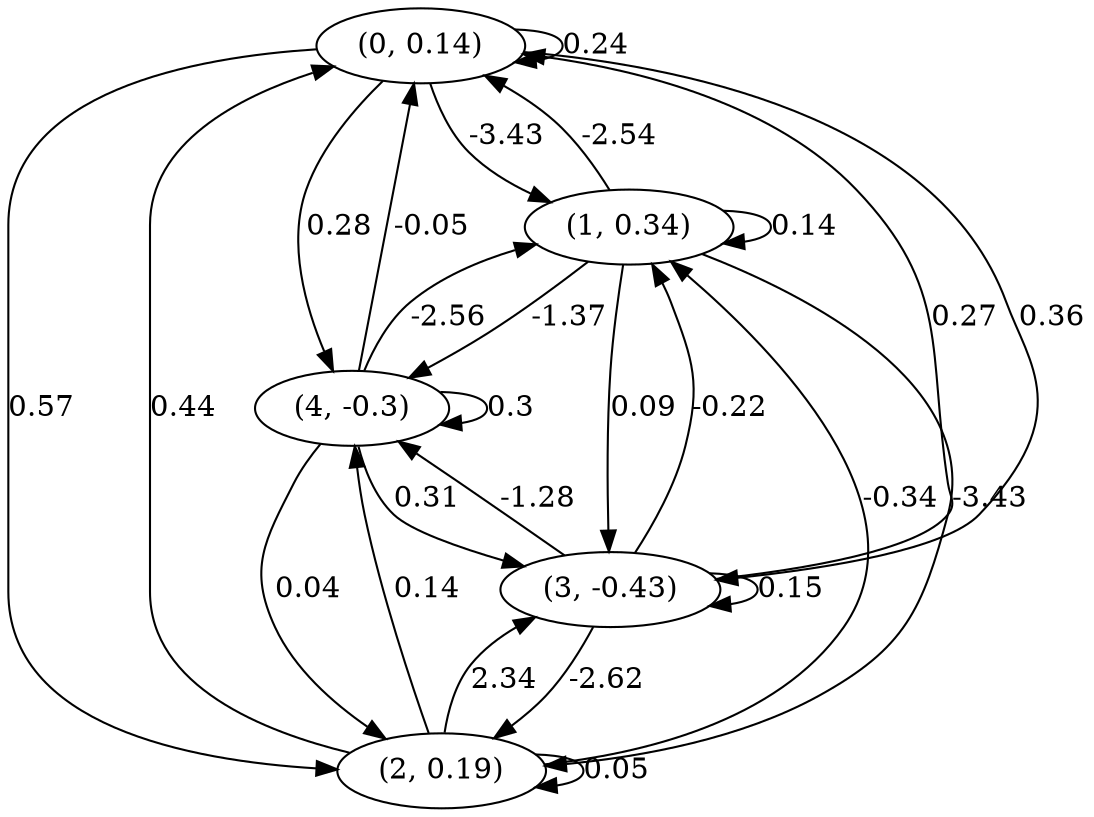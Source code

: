 digraph {
    0 [ label = "(0, 0.14)" ]
    1 [ label = "(1, 0.34)" ]
    2 [ label = "(2, 0.19)" ]
    3 [ label = "(3, -0.43)" ]
    4 [ label = "(4, -0.3)" ]
    0 -> 0 [ label = "0.24" ]
    1 -> 1 [ label = "0.14" ]
    2 -> 2 [ label = "0.05" ]
    3 -> 3 [ label = "0.15" ]
    4 -> 4 [ label = "0.3" ]
    1 -> 0 [ label = "-2.54" ]
    2 -> 0 [ label = "0.44" ]
    3 -> 0 [ label = "0.27" ]
    4 -> 0 [ label = "-0.05" ]
    0 -> 1 [ label = "-3.43" ]
    2 -> 1 [ label = "-0.34" ]
    3 -> 1 [ label = "-0.22" ]
    4 -> 1 [ label = "-2.56" ]
    0 -> 2 [ label = "0.57" ]
    1 -> 2 [ label = "-3.43" ]
    3 -> 2 [ label = "-2.62" ]
    4 -> 2 [ label = "0.04" ]
    0 -> 3 [ label = "0.36" ]
    1 -> 3 [ label = "0.09" ]
    2 -> 3 [ label = "2.34" ]
    4 -> 3 [ label = "0.31" ]
    0 -> 4 [ label = "0.28" ]
    1 -> 4 [ label = "-1.37" ]
    2 -> 4 [ label = "0.14" ]
    3 -> 4 [ label = "-1.28" ]
}


